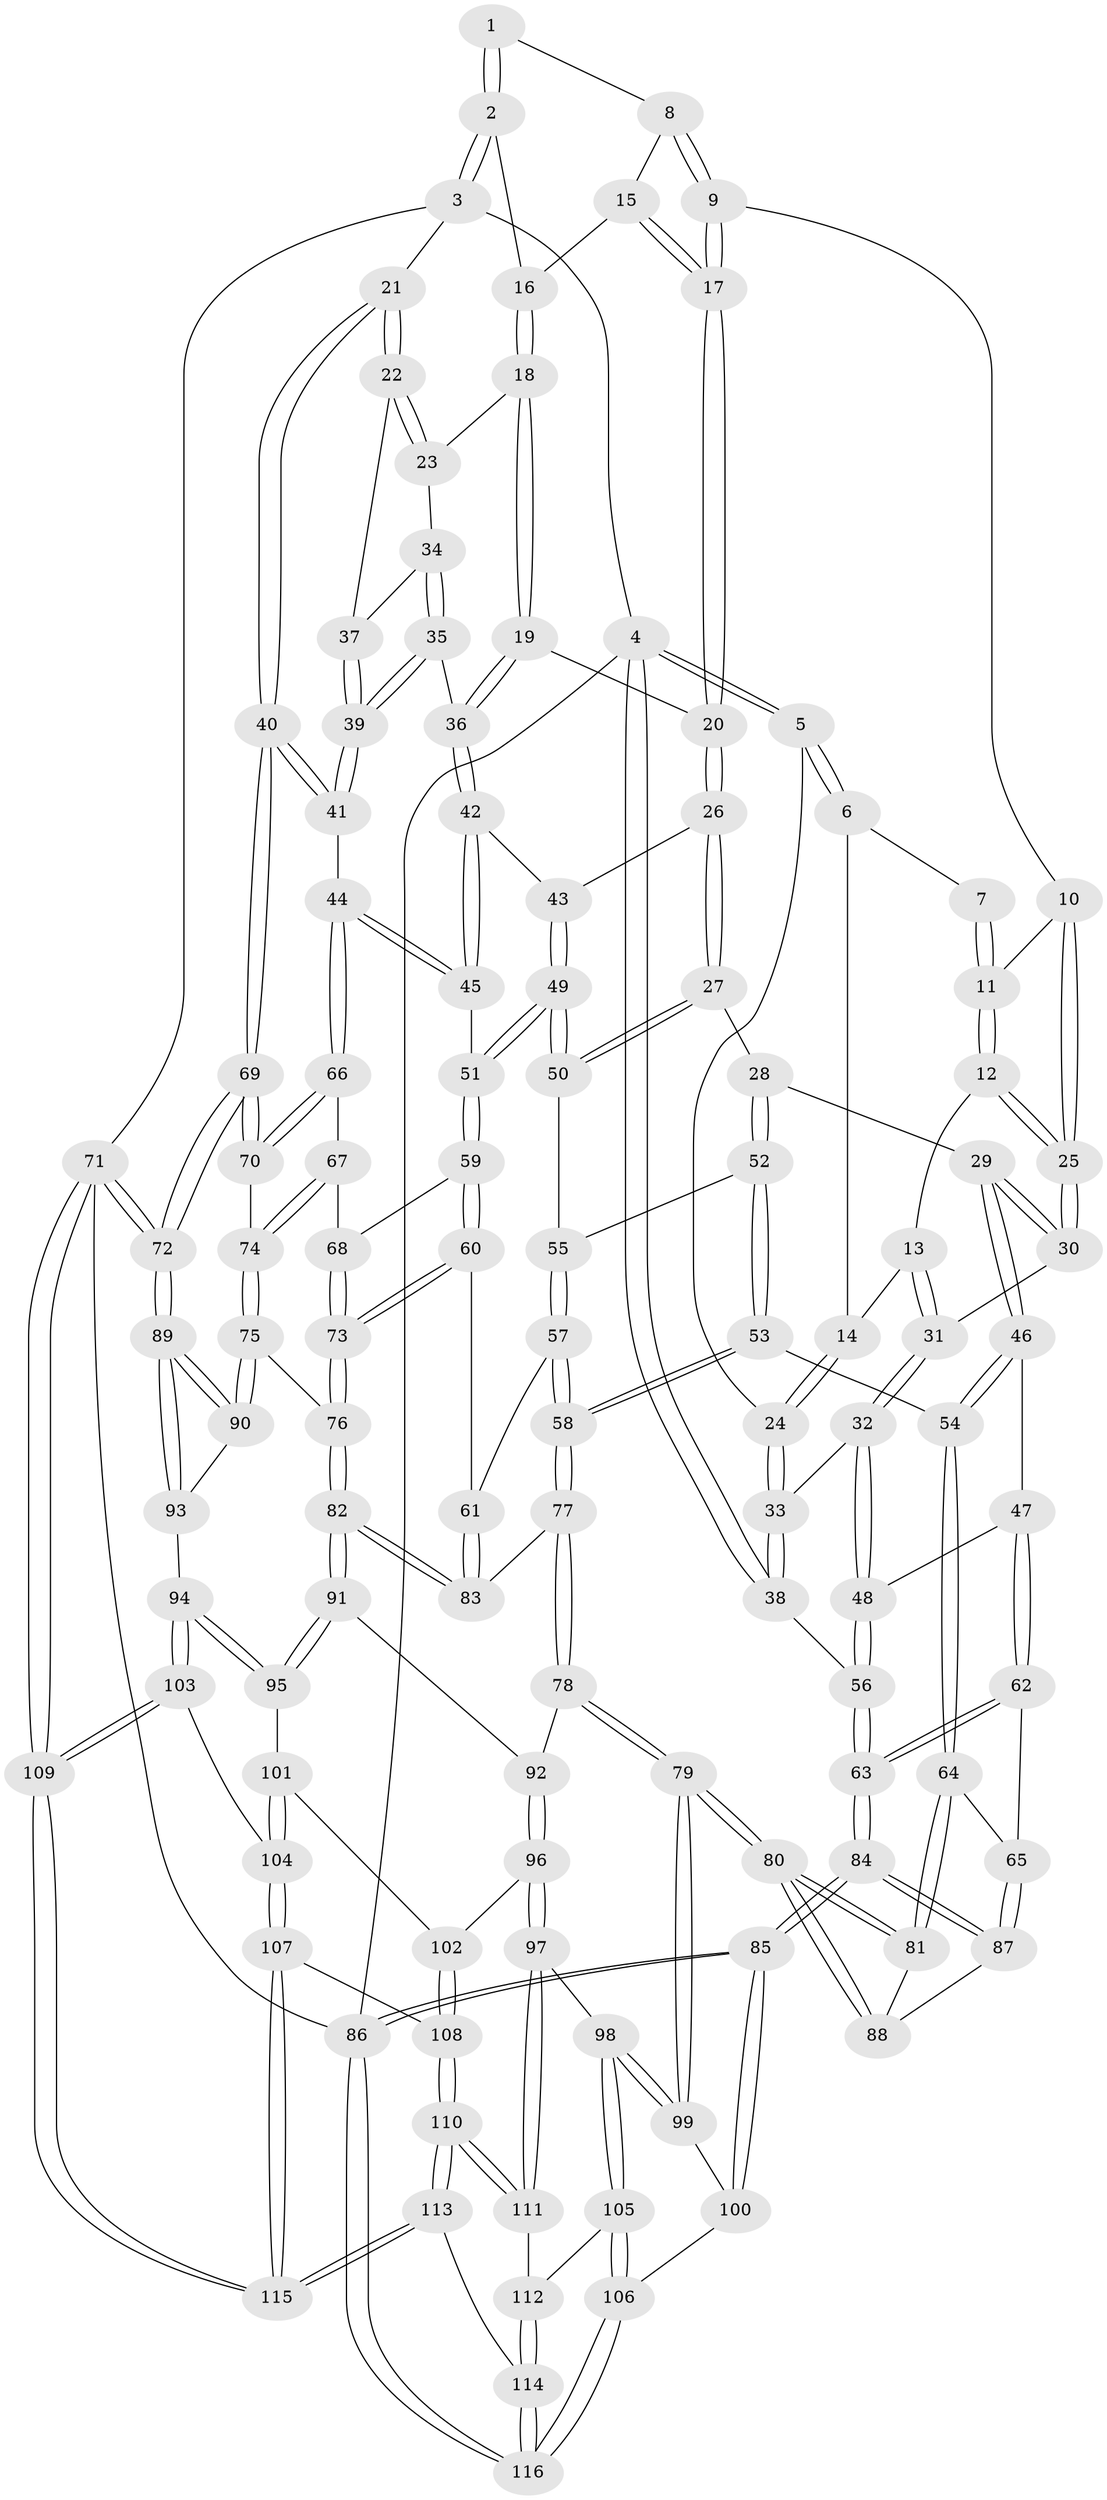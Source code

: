 // coarse degree distribution, {3: 0.11940298507462686, 6: 0.04477611940298507, 4: 0.44776119402985076, 5: 0.3880597014925373}
// Generated by graph-tools (version 1.1) at 2025/42/03/06/25 10:42:27]
// undirected, 116 vertices, 287 edges
graph export_dot {
graph [start="1"]
  node [color=gray90,style=filled];
  1 [pos="+0.604863062653976+0"];
  2 [pos="+0.9726025489067602+0"];
  3 [pos="+1+0"];
  4 [pos="+0+0"];
  5 [pos="+0+0"];
  6 [pos="+0.2489126717708808+0"];
  7 [pos="+0.5535407046374609+0"];
  8 [pos="+0.63506257400854+0"];
  9 [pos="+0.6059623492950263+0.063398823719072"];
  10 [pos="+0.5970001185378983+0.06974413767411325"];
  11 [pos="+0.5077637478275341+0"];
  12 [pos="+0.4732910757707097+0.09448647674215024"];
  13 [pos="+0.33986769562811314+0.06212688588174812"];
  14 [pos="+0.3002925332721187+0"];
  15 [pos="+0.703743023454048+0.04937769631391038"];
  16 [pos="+0.8253151457635257+0"];
  17 [pos="+0.7084035932084393+0.12917812139859713"];
  18 [pos="+0.7984155928427565+0.10982793250437693"];
  19 [pos="+0.7320449370177038+0.1487179218899083"];
  20 [pos="+0.7191151196973032+0.15088532937049798"];
  21 [pos="+1+0"];
  22 [pos="+0.9862029913769225+0.12128501448624167"];
  23 [pos="+0.7985296932125411+0.1098817439243923"];
  24 [pos="+0.14496851531778135+0.12746509732997036"];
  25 [pos="+0.5151982315315684+0.1461203231236216"];
  26 [pos="+0.6726783201421275+0.21006903860291726"];
  27 [pos="+0.6480659072212522+0.217858761069078"];
  28 [pos="+0.6204768839771422+0.21955427309071793"];
  29 [pos="+0.5249647106944495+0.19000310477433344"];
  30 [pos="+0.5202739722559501+0.1716963646759645"];
  31 [pos="+0.29419638978005286+0.1641083113249171"];
  32 [pos="+0.26917569605676744+0.21158762673038065"];
  33 [pos="+0.14566913361631623+0.139876719471998"];
  34 [pos="+0.8430348954641849+0.16769087068638036"];
  35 [pos="+0.8452295117600808+0.22840600456320356"];
  36 [pos="+0.8198353226653067+0.22599161294524256"];
  37 [pos="+0.9517135486073798+0.147073226054201"];
  38 [pos="+0+0.2860962728492451"];
  39 [pos="+0.8647551915473998+0.24091443541209684"];
  40 [pos="+1+0.1436673139048782"];
  41 [pos="+0.8954696264102373+0.3366131676903702"];
  42 [pos="+0.7644340191305931+0.2754999039239805"];
  43 [pos="+0.6935723057224448+0.23142831928828592"];
  44 [pos="+0.8917290297514959+0.3430774464590852"];
  45 [pos="+0.7779335944331872+0.3067383611462212"];
  46 [pos="+0.4430354583530887+0.29250027209731344"];
  47 [pos="+0.28172547252670205+0.2514370121263941"];
  48 [pos="+0.27625598907780163+0.24054104443906152"];
  49 [pos="+0.7216428801246703+0.3647364564083796"];
  50 [pos="+0.6713975673787873+0.34751185849345234"];
  51 [pos="+0.722815478400309+0.3656439572050458"];
  52 [pos="+0.6070848226713252+0.3009710519704198"];
  53 [pos="+0.5366561311735892+0.42529992386513554"];
  54 [pos="+0.47608515971868803+0.4048022543729795"];
  55 [pos="+0.64994266160011+0.3556545753435979"];
  56 [pos="+0+0.3218358642961991"];
  57 [pos="+0.566634150114697+0.43641175541309757"];
  58 [pos="+0.5477688405515113+0.4325015425944711"];
  59 [pos="+0.7252740864964918+0.374889428497341"];
  60 [pos="+0.7171654874403096+0.43357549758384506"];
  61 [pos="+0.5684662903542311+0.4374346986991662"];
  62 [pos="+0.22502356308199664+0.39843484620869446"];
  63 [pos="+0+0.4686801540807906"];
  64 [pos="+0.35399853433622286+0.5142018426756791"];
  65 [pos="+0.3022029364482791+0.47435862838158654"];
  66 [pos="+0.8888622145276549+0.37127439912403226"];
  67 [pos="+0.8803551734055934+0.3851463957878702"];
  68 [pos="+0.8784399414484273+0.3861719984177348"];
  69 [pos="+1+0.49670093930492726"];
  70 [pos="+1+0.49253689314769394"];
  71 [pos="+1+1"];
  72 [pos="+1+0.8152295266540002"];
  73 [pos="+0.7595779487234784+0.4921753008066627"];
  74 [pos="+0.9185779946672549+0.5438325744343948"];
  75 [pos="+0.8821453009972455+0.5863633505104272"];
  76 [pos="+0.7597234843976466+0.5644433334908127"];
  77 [pos="+0.5258653492982225+0.6054905710117636"];
  78 [pos="+0.48217681697518794+0.6470824263135948"];
  79 [pos="+0.3934455307989857+0.6675009287157561"];
  80 [pos="+0.38657657391525513+0.6494250867028691"];
  81 [pos="+0.3546815527898545+0.5394274701728752"];
  82 [pos="+0.7127840103939173+0.601239941128871"];
  83 [pos="+0.6674945102418894+0.580128743860674"];
  84 [pos="+0+0.6586198699778256"];
  85 [pos="+0+0.7427516920672745"];
  86 [pos="+0+1"];
  87 [pos="+0.08439125271235158+0.6121691116029033"];
  88 [pos="+0.13399397383611358+0.6039931418857661"];
  89 [pos="+1+0.7776448243194642"];
  90 [pos="+0.8842234128353992+0.591371756262894"];
  91 [pos="+0.6988958103152498+0.7055360806337747"];
  92 [pos="+0.5579097878701093+0.6883172728240546"];
  93 [pos="+0.8726266201230619+0.7636249703402765"];
  94 [pos="+0.8593498931724757+0.7721838010520155"];
  95 [pos="+0.7024343810850393+0.7177811865618001"];
  96 [pos="+0.563674575311453+0.8110633985029531"];
  97 [pos="+0.5318925236896019+0.8287584876436909"];
  98 [pos="+0.4070020532962704+0.7571204367753589"];
  99 [pos="+0.38908574106439997+0.6798341312909788"];
  100 [pos="+0.17201222154366547+0.7434542694675657"];
  101 [pos="+0.6946740499579459+0.7348514270585286"];
  102 [pos="+0.6351785016438012+0.795734563989571"];
  103 [pos="+0.8404896760567098+0.8857020500188112"];
  104 [pos="+0.7510454718461311+0.9063605119889117"];
  105 [pos="+0.351412417439663+0.8882958504586739"];
  106 [pos="+0.3340977675928556+0.9037812111292891"];
  107 [pos="+0.723516716853051+0.9298612927766249"];
  108 [pos="+0.6742063275545078+0.9586517967696455"];
  109 [pos="+1+1"];
  110 [pos="+0.636612707550682+1"];
  111 [pos="+0.5375089700969158+0.9060986621221427"];
  112 [pos="+0.46884540724088514+0.9313491476260202"];
  113 [pos="+0.6226395104082343+1"];
  114 [pos="+0.42694050319302057+1"];
  115 [pos="+1+1"];
  116 [pos="+0.07038389967869679+1"];
  1 -- 2;
  1 -- 2;
  1 -- 8;
  2 -- 3;
  2 -- 3;
  2 -- 16;
  3 -- 4;
  3 -- 21;
  3 -- 71;
  4 -- 5;
  4 -- 5;
  4 -- 38;
  4 -- 38;
  4 -- 86;
  5 -- 6;
  5 -- 6;
  5 -- 24;
  6 -- 7;
  6 -- 14;
  7 -- 11;
  7 -- 11;
  8 -- 9;
  8 -- 9;
  8 -- 15;
  9 -- 10;
  9 -- 17;
  9 -- 17;
  10 -- 11;
  10 -- 25;
  10 -- 25;
  11 -- 12;
  11 -- 12;
  12 -- 13;
  12 -- 25;
  12 -- 25;
  13 -- 14;
  13 -- 31;
  13 -- 31;
  14 -- 24;
  14 -- 24;
  15 -- 16;
  15 -- 17;
  15 -- 17;
  16 -- 18;
  16 -- 18;
  17 -- 20;
  17 -- 20;
  18 -- 19;
  18 -- 19;
  18 -- 23;
  19 -- 20;
  19 -- 36;
  19 -- 36;
  20 -- 26;
  20 -- 26;
  21 -- 22;
  21 -- 22;
  21 -- 40;
  21 -- 40;
  22 -- 23;
  22 -- 23;
  22 -- 37;
  23 -- 34;
  24 -- 33;
  24 -- 33;
  25 -- 30;
  25 -- 30;
  26 -- 27;
  26 -- 27;
  26 -- 43;
  27 -- 28;
  27 -- 50;
  27 -- 50;
  28 -- 29;
  28 -- 52;
  28 -- 52;
  29 -- 30;
  29 -- 30;
  29 -- 46;
  29 -- 46;
  30 -- 31;
  31 -- 32;
  31 -- 32;
  32 -- 33;
  32 -- 48;
  32 -- 48;
  33 -- 38;
  33 -- 38;
  34 -- 35;
  34 -- 35;
  34 -- 37;
  35 -- 36;
  35 -- 39;
  35 -- 39;
  36 -- 42;
  36 -- 42;
  37 -- 39;
  37 -- 39;
  38 -- 56;
  39 -- 41;
  39 -- 41;
  40 -- 41;
  40 -- 41;
  40 -- 69;
  40 -- 69;
  41 -- 44;
  42 -- 43;
  42 -- 45;
  42 -- 45;
  43 -- 49;
  43 -- 49;
  44 -- 45;
  44 -- 45;
  44 -- 66;
  44 -- 66;
  45 -- 51;
  46 -- 47;
  46 -- 54;
  46 -- 54;
  47 -- 48;
  47 -- 62;
  47 -- 62;
  48 -- 56;
  48 -- 56;
  49 -- 50;
  49 -- 50;
  49 -- 51;
  49 -- 51;
  50 -- 55;
  51 -- 59;
  51 -- 59;
  52 -- 53;
  52 -- 53;
  52 -- 55;
  53 -- 54;
  53 -- 58;
  53 -- 58;
  54 -- 64;
  54 -- 64;
  55 -- 57;
  55 -- 57;
  56 -- 63;
  56 -- 63;
  57 -- 58;
  57 -- 58;
  57 -- 61;
  58 -- 77;
  58 -- 77;
  59 -- 60;
  59 -- 60;
  59 -- 68;
  60 -- 61;
  60 -- 73;
  60 -- 73;
  61 -- 83;
  61 -- 83;
  62 -- 63;
  62 -- 63;
  62 -- 65;
  63 -- 84;
  63 -- 84;
  64 -- 65;
  64 -- 81;
  64 -- 81;
  65 -- 87;
  65 -- 87;
  66 -- 67;
  66 -- 70;
  66 -- 70;
  67 -- 68;
  67 -- 74;
  67 -- 74;
  68 -- 73;
  68 -- 73;
  69 -- 70;
  69 -- 70;
  69 -- 72;
  69 -- 72;
  70 -- 74;
  71 -- 72;
  71 -- 72;
  71 -- 109;
  71 -- 109;
  71 -- 86;
  72 -- 89;
  72 -- 89;
  73 -- 76;
  73 -- 76;
  74 -- 75;
  74 -- 75;
  75 -- 76;
  75 -- 90;
  75 -- 90;
  76 -- 82;
  76 -- 82;
  77 -- 78;
  77 -- 78;
  77 -- 83;
  78 -- 79;
  78 -- 79;
  78 -- 92;
  79 -- 80;
  79 -- 80;
  79 -- 99;
  79 -- 99;
  80 -- 81;
  80 -- 81;
  80 -- 88;
  80 -- 88;
  81 -- 88;
  82 -- 83;
  82 -- 83;
  82 -- 91;
  82 -- 91;
  84 -- 85;
  84 -- 85;
  84 -- 87;
  84 -- 87;
  85 -- 86;
  85 -- 86;
  85 -- 100;
  85 -- 100;
  86 -- 116;
  86 -- 116;
  87 -- 88;
  89 -- 90;
  89 -- 90;
  89 -- 93;
  89 -- 93;
  90 -- 93;
  91 -- 92;
  91 -- 95;
  91 -- 95;
  92 -- 96;
  92 -- 96;
  93 -- 94;
  94 -- 95;
  94 -- 95;
  94 -- 103;
  94 -- 103;
  95 -- 101;
  96 -- 97;
  96 -- 97;
  96 -- 102;
  97 -- 98;
  97 -- 111;
  97 -- 111;
  98 -- 99;
  98 -- 99;
  98 -- 105;
  98 -- 105;
  99 -- 100;
  100 -- 106;
  101 -- 102;
  101 -- 104;
  101 -- 104;
  102 -- 108;
  102 -- 108;
  103 -- 104;
  103 -- 109;
  103 -- 109;
  104 -- 107;
  104 -- 107;
  105 -- 106;
  105 -- 106;
  105 -- 112;
  106 -- 116;
  106 -- 116;
  107 -- 108;
  107 -- 115;
  107 -- 115;
  108 -- 110;
  108 -- 110;
  109 -- 115;
  109 -- 115;
  110 -- 111;
  110 -- 111;
  110 -- 113;
  110 -- 113;
  111 -- 112;
  112 -- 114;
  112 -- 114;
  113 -- 114;
  113 -- 115;
  113 -- 115;
  114 -- 116;
  114 -- 116;
}

